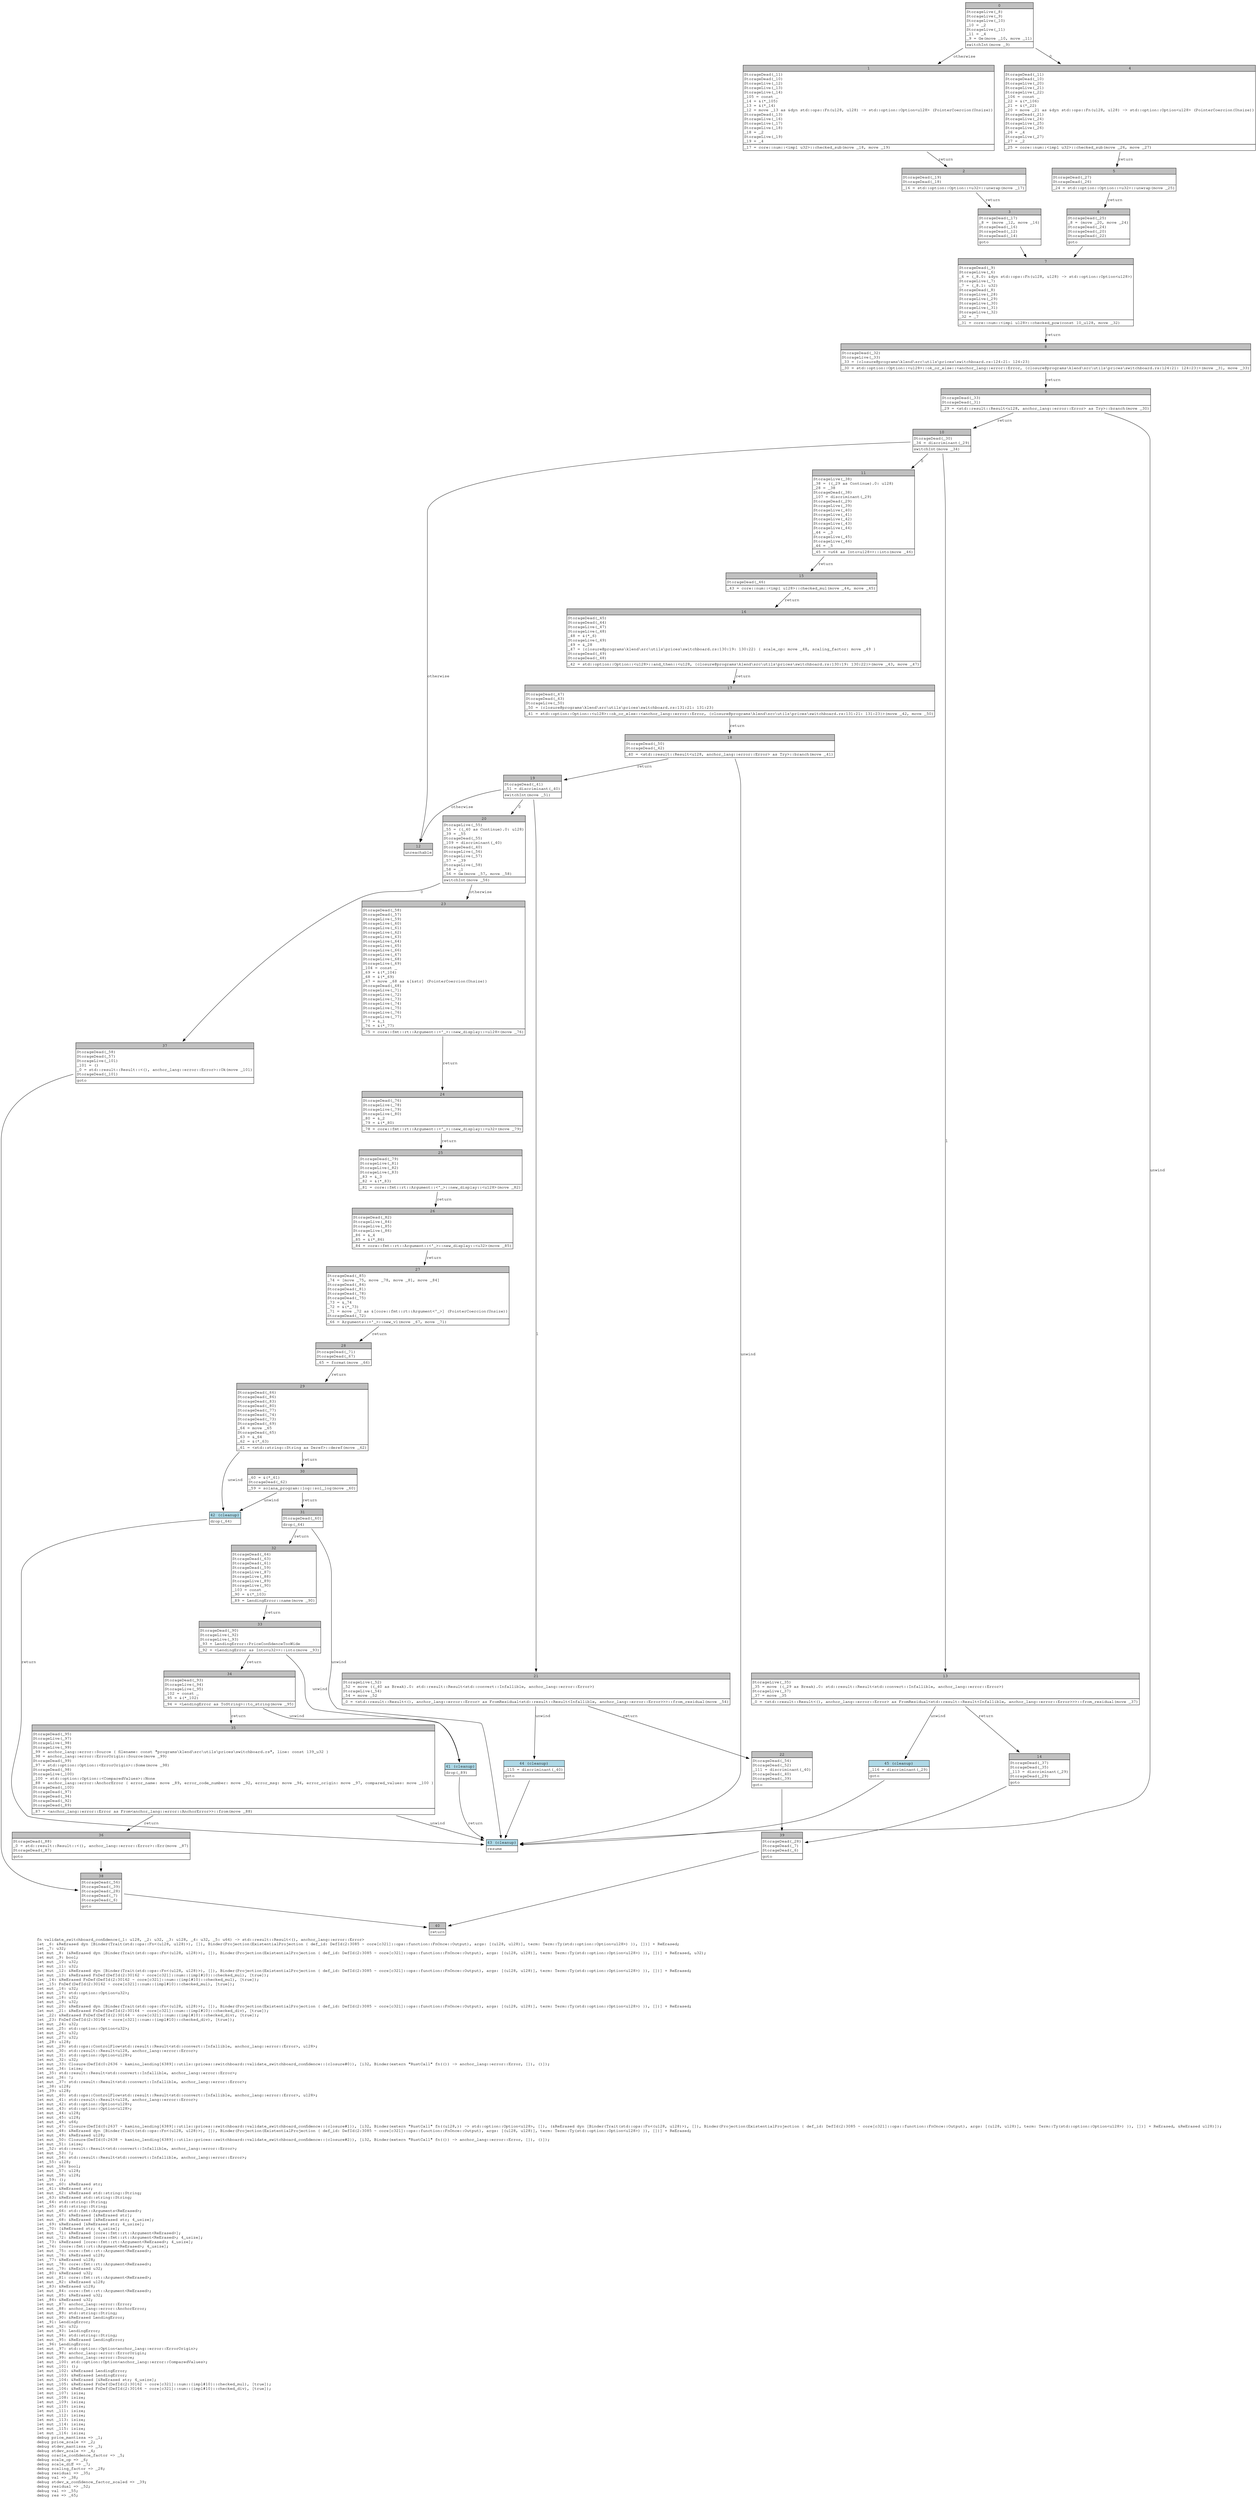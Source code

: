 digraph Mir_0_2635 {
    graph [fontname="Courier, monospace"];
    node [fontname="Courier, monospace"];
    edge [fontname="Courier, monospace"];
    label=<fn validate_switchboard_confidence(_1: u128, _2: u32, _3: u128, _4: u32, _5: u64) -&gt; std::result::Result&lt;(), anchor_lang::error::Error&gt;<br align="left"/>let _6: &amp;ReErased dyn [Binder(Trait(std::ops::Fn&lt;(u128, u128)&gt;), []), Binder(Projection(ExistentialProjection { def_id: DefId(2:3085 ~ core[c321]::ops::function::FnOnce::Output), args: [(u128, u128)], term: Term::Ty(std::option::Option&lt;u128&gt;) }), [])] + ReErased;<br align="left"/>let _7: u32;<br align="left"/>let mut _8: (&amp;ReErased dyn [Binder(Trait(std::ops::Fn&lt;(u128, u128)&gt;), []), Binder(Projection(ExistentialProjection { def_id: DefId(2:3085 ~ core[c321]::ops::function::FnOnce::Output), args: [(u128, u128)], term: Term::Ty(std::option::Option&lt;u128&gt;) }), [])] + ReErased, u32);<br align="left"/>let mut _9: bool;<br align="left"/>let mut _10: u32;<br align="left"/>let mut _11: u32;<br align="left"/>let mut _12: &amp;ReErased dyn [Binder(Trait(std::ops::Fn&lt;(u128, u128)&gt;), []), Binder(Projection(ExistentialProjection { def_id: DefId(2:3085 ~ core[c321]::ops::function::FnOnce::Output), args: [(u128, u128)], term: Term::Ty(std::option::Option&lt;u128&gt;) }), [])] + ReErased;<br align="left"/>let mut _13: &amp;ReErased FnDef(DefId(2:30162 ~ core[c321]::num::{impl#10}::checked_mul), [true]);<br align="left"/>let _14: &amp;ReErased FnDef(DefId(2:30162 ~ core[c321]::num::{impl#10}::checked_mul), [true]);<br align="left"/>let _15: FnDef(DefId(2:30162 ~ core[c321]::num::{impl#10}::checked_mul), [true]);<br align="left"/>let mut _16: u32;<br align="left"/>let mut _17: std::option::Option&lt;u32&gt;;<br align="left"/>let mut _18: u32;<br align="left"/>let mut _19: u32;<br align="left"/>let mut _20: &amp;ReErased dyn [Binder(Trait(std::ops::Fn&lt;(u128, u128)&gt;), []), Binder(Projection(ExistentialProjection { def_id: DefId(2:3085 ~ core[c321]::ops::function::FnOnce::Output), args: [(u128, u128)], term: Term::Ty(std::option::Option&lt;u128&gt;) }), [])] + ReErased;<br align="left"/>let mut _21: &amp;ReErased FnDef(DefId(2:30164 ~ core[c321]::num::{impl#10}::checked_div), [true]);<br align="left"/>let _22: &amp;ReErased FnDef(DefId(2:30164 ~ core[c321]::num::{impl#10}::checked_div), [true]);<br align="left"/>let _23: FnDef(DefId(2:30164 ~ core[c321]::num::{impl#10}::checked_div), [true]);<br align="left"/>let mut _24: u32;<br align="left"/>let mut _25: std::option::Option&lt;u32&gt;;<br align="left"/>let mut _26: u32;<br align="left"/>let mut _27: u32;<br align="left"/>let _28: u128;<br align="left"/>let mut _29: std::ops::ControlFlow&lt;std::result::Result&lt;std::convert::Infallible, anchor_lang::error::Error&gt;, u128&gt;;<br align="left"/>let mut _30: std::result::Result&lt;u128, anchor_lang::error::Error&gt;;<br align="left"/>let mut _31: std::option::Option&lt;u128&gt;;<br align="left"/>let mut _32: u32;<br align="left"/>let mut _33: Closure(DefId(0:2636 ~ kamino_lending[6389]::utils::prices::switchboard::validate_switchboard_confidence::{closure#0}), [i32, Binder(extern &quot;RustCall&quot; fn(()) -&gt; anchor_lang::error::Error, []), ()]);<br align="left"/>let mut _34: isize;<br align="left"/>let _35: std::result::Result&lt;std::convert::Infallible, anchor_lang::error::Error&gt;;<br align="left"/>let mut _36: !;<br align="left"/>let mut _37: std::result::Result&lt;std::convert::Infallible, anchor_lang::error::Error&gt;;<br align="left"/>let _38: u128;<br align="left"/>let _39: u128;<br align="left"/>let mut _40: std::ops::ControlFlow&lt;std::result::Result&lt;std::convert::Infallible, anchor_lang::error::Error&gt;, u128&gt;;<br align="left"/>let mut _41: std::result::Result&lt;u128, anchor_lang::error::Error&gt;;<br align="left"/>let mut _42: std::option::Option&lt;u128&gt;;<br align="left"/>let mut _43: std::option::Option&lt;u128&gt;;<br align="left"/>let mut _44: u128;<br align="left"/>let mut _45: u128;<br align="left"/>let mut _46: u64;<br align="left"/>let mut _47: Closure(DefId(0:2637 ~ kamino_lending[6389]::utils::prices::switchboard::validate_switchboard_confidence::{closure#1}), [i32, Binder(extern &quot;RustCall&quot; fn((u128,)) -&gt; std::option::Option&lt;u128&gt;, []), (&amp;ReErased dyn [Binder(Trait(std::ops::Fn&lt;(u128, u128)&gt;), []), Binder(Projection(ExistentialProjection { def_id: DefId(2:3085 ~ core[c321]::ops::function::FnOnce::Output), args: [(u128, u128)], term: Term::Ty(std::option::Option&lt;u128&gt;) }), [])] + ReErased, &amp;ReErased u128)]);<br align="left"/>let mut _48: &amp;ReErased dyn [Binder(Trait(std::ops::Fn&lt;(u128, u128)&gt;), []), Binder(Projection(ExistentialProjection { def_id: DefId(2:3085 ~ core[c321]::ops::function::FnOnce::Output), args: [(u128, u128)], term: Term::Ty(std::option::Option&lt;u128&gt;) }), [])] + ReErased;<br align="left"/>let mut _49: &amp;ReErased u128;<br align="left"/>let mut _50: Closure(DefId(0:2638 ~ kamino_lending[6389]::utils::prices::switchboard::validate_switchboard_confidence::{closure#2}), [i32, Binder(extern &quot;RustCall&quot; fn(()) -&gt; anchor_lang::error::Error, []), ()]);<br align="left"/>let mut _51: isize;<br align="left"/>let _52: std::result::Result&lt;std::convert::Infallible, anchor_lang::error::Error&gt;;<br align="left"/>let mut _53: !;<br align="left"/>let mut _54: std::result::Result&lt;std::convert::Infallible, anchor_lang::error::Error&gt;;<br align="left"/>let _55: u128;<br align="left"/>let mut _56: bool;<br align="left"/>let mut _57: u128;<br align="left"/>let mut _58: u128;<br align="left"/>let _59: ();<br align="left"/>let mut _60: &amp;ReErased str;<br align="left"/>let _61: &amp;ReErased str;<br align="left"/>let mut _62: &amp;ReErased std::string::String;<br align="left"/>let _63: &amp;ReErased std::string::String;<br align="left"/>let _64: std::string::String;<br align="left"/>let _65: std::string::String;<br align="left"/>let mut _66: std::fmt::Arguments&lt;ReErased&gt;;<br align="left"/>let mut _67: &amp;ReErased [&amp;ReErased str];<br align="left"/>let mut _68: &amp;ReErased [&amp;ReErased str; 4_usize];<br align="left"/>let _69: &amp;ReErased [&amp;ReErased str; 4_usize];<br align="left"/>let _70: [&amp;ReErased str; 4_usize];<br align="left"/>let mut _71: &amp;ReErased [core::fmt::rt::Argument&lt;ReErased&gt;];<br align="left"/>let mut _72: &amp;ReErased [core::fmt::rt::Argument&lt;ReErased&gt;; 4_usize];<br align="left"/>let _73: &amp;ReErased [core::fmt::rt::Argument&lt;ReErased&gt;; 4_usize];<br align="left"/>let _74: [core::fmt::rt::Argument&lt;ReErased&gt;; 4_usize];<br align="left"/>let mut _75: core::fmt::rt::Argument&lt;ReErased&gt;;<br align="left"/>let mut _76: &amp;ReErased u128;<br align="left"/>let _77: &amp;ReErased u128;<br align="left"/>let mut _78: core::fmt::rt::Argument&lt;ReErased&gt;;<br align="left"/>let mut _79: &amp;ReErased u32;<br align="left"/>let _80: &amp;ReErased u32;<br align="left"/>let mut _81: core::fmt::rt::Argument&lt;ReErased&gt;;<br align="left"/>let mut _82: &amp;ReErased u128;<br align="left"/>let _83: &amp;ReErased u128;<br align="left"/>let mut _84: core::fmt::rt::Argument&lt;ReErased&gt;;<br align="left"/>let mut _85: &amp;ReErased u32;<br align="left"/>let _86: &amp;ReErased u32;<br align="left"/>let mut _87: anchor_lang::error::Error;<br align="left"/>let mut _88: anchor_lang::error::AnchorError;<br align="left"/>let mut _89: std::string::String;<br align="left"/>let mut _90: &amp;ReErased LendingError;<br align="left"/>let _91: LendingError;<br align="left"/>let mut _92: u32;<br align="left"/>let mut _93: LendingError;<br align="left"/>let mut _94: std::string::String;<br align="left"/>let mut _95: &amp;ReErased LendingError;<br align="left"/>let _96: LendingError;<br align="left"/>let mut _97: std::option::Option&lt;anchor_lang::error::ErrorOrigin&gt;;<br align="left"/>let mut _98: anchor_lang::error::ErrorOrigin;<br align="left"/>let mut _99: anchor_lang::error::Source;<br align="left"/>let mut _100: std::option::Option&lt;anchor_lang::error::ComparedValues&gt;;<br align="left"/>let mut _101: ();<br align="left"/>let mut _102: &amp;ReErased LendingError;<br align="left"/>let mut _103: &amp;ReErased LendingError;<br align="left"/>let mut _104: &amp;ReErased [&amp;ReErased str; 4_usize];<br align="left"/>let mut _105: &amp;ReErased FnDef(DefId(2:30162 ~ core[c321]::num::{impl#10}::checked_mul), [true]);<br align="left"/>let mut _106: &amp;ReErased FnDef(DefId(2:30164 ~ core[c321]::num::{impl#10}::checked_div), [true]);<br align="left"/>let mut _107: isize;<br align="left"/>let mut _108: isize;<br align="left"/>let mut _109: isize;<br align="left"/>let mut _110: isize;<br align="left"/>let mut _111: isize;<br align="left"/>let mut _112: isize;<br align="left"/>let mut _113: isize;<br align="left"/>let mut _114: isize;<br align="left"/>let mut _115: isize;<br align="left"/>let mut _116: isize;<br align="left"/>debug price_mantissa =&gt; _1;<br align="left"/>debug price_scale =&gt; _2;<br align="left"/>debug stdev_mantissa =&gt; _3;<br align="left"/>debug stdev_scale =&gt; _4;<br align="left"/>debug oracle_confidence_factor =&gt; _5;<br align="left"/>debug scale_op =&gt; _6;<br align="left"/>debug scale_diff =&gt; _7;<br align="left"/>debug scaling_factor =&gt; _28;<br align="left"/>debug residual =&gt; _35;<br align="left"/>debug val =&gt; _38;<br align="left"/>debug stdev_x_confidence_factor_scaled =&gt; _39;<br align="left"/>debug residual =&gt; _52;<br align="left"/>debug val =&gt; _55;<br align="left"/>debug res =&gt; _65;<br align="left"/>>;
    bb0__0_2635 [shape="none", label=<<table border="0" cellborder="1" cellspacing="0"><tr><td bgcolor="gray" align="center" colspan="1">0</td></tr><tr><td align="left" balign="left">StorageLive(_8)<br/>StorageLive(_9)<br/>StorageLive(_10)<br/>_10 = _2<br/>StorageLive(_11)<br/>_11 = _4<br/>_9 = Ge(move _10, move _11)<br/></td></tr><tr><td align="left">switchInt(move _9)</td></tr></table>>];
    bb1__0_2635 [shape="none", label=<<table border="0" cellborder="1" cellspacing="0"><tr><td bgcolor="gray" align="center" colspan="1">1</td></tr><tr><td align="left" balign="left">StorageDead(_11)<br/>StorageDead(_10)<br/>StorageLive(_12)<br/>StorageLive(_13)<br/>StorageLive(_14)<br/>_105 = const _<br/>_14 = &amp;(*_105)<br/>_13 = &amp;(*_14)<br/>_12 = move _13 as &amp;dyn std::ops::Fn(u128, u128) -&gt; std::option::Option&lt;u128&gt; (PointerCoercion(Unsize))<br/>StorageDead(_13)<br/>StorageLive(_16)<br/>StorageLive(_17)<br/>StorageLive(_18)<br/>_18 = _2<br/>StorageLive(_19)<br/>_19 = _4<br/></td></tr><tr><td align="left">_17 = core::num::&lt;impl u32&gt;::checked_sub(move _18, move _19)</td></tr></table>>];
    bb2__0_2635 [shape="none", label=<<table border="0" cellborder="1" cellspacing="0"><tr><td bgcolor="gray" align="center" colspan="1">2</td></tr><tr><td align="left" balign="left">StorageDead(_19)<br/>StorageDead(_18)<br/></td></tr><tr><td align="left">_16 = std::option::Option::&lt;u32&gt;::unwrap(move _17)</td></tr></table>>];
    bb3__0_2635 [shape="none", label=<<table border="0" cellborder="1" cellspacing="0"><tr><td bgcolor="gray" align="center" colspan="1">3</td></tr><tr><td align="left" balign="left">StorageDead(_17)<br/>_8 = (move _12, move _16)<br/>StorageDead(_16)<br/>StorageDead(_12)<br/>StorageDead(_14)<br/></td></tr><tr><td align="left">goto</td></tr></table>>];
    bb4__0_2635 [shape="none", label=<<table border="0" cellborder="1" cellspacing="0"><tr><td bgcolor="gray" align="center" colspan="1">4</td></tr><tr><td align="left" balign="left">StorageDead(_11)<br/>StorageDead(_10)<br/>StorageLive(_20)<br/>StorageLive(_21)<br/>StorageLive(_22)<br/>_106 = const _<br/>_22 = &amp;(*_106)<br/>_21 = &amp;(*_22)<br/>_20 = move _21 as &amp;dyn std::ops::Fn(u128, u128) -&gt; std::option::Option&lt;u128&gt; (PointerCoercion(Unsize))<br/>StorageDead(_21)<br/>StorageLive(_24)<br/>StorageLive(_25)<br/>StorageLive(_26)<br/>_26 = _4<br/>StorageLive(_27)<br/>_27 = _2<br/></td></tr><tr><td align="left">_25 = core::num::&lt;impl u32&gt;::checked_sub(move _26, move _27)</td></tr></table>>];
    bb5__0_2635 [shape="none", label=<<table border="0" cellborder="1" cellspacing="0"><tr><td bgcolor="gray" align="center" colspan="1">5</td></tr><tr><td align="left" balign="left">StorageDead(_27)<br/>StorageDead(_26)<br/></td></tr><tr><td align="left">_24 = std::option::Option::&lt;u32&gt;::unwrap(move _25)</td></tr></table>>];
    bb6__0_2635 [shape="none", label=<<table border="0" cellborder="1" cellspacing="0"><tr><td bgcolor="gray" align="center" colspan="1">6</td></tr><tr><td align="left" balign="left">StorageDead(_25)<br/>_8 = (move _20, move _24)<br/>StorageDead(_24)<br/>StorageDead(_20)<br/>StorageDead(_22)<br/></td></tr><tr><td align="left">goto</td></tr></table>>];
    bb7__0_2635 [shape="none", label=<<table border="0" cellborder="1" cellspacing="0"><tr><td bgcolor="gray" align="center" colspan="1">7</td></tr><tr><td align="left" balign="left">StorageDead(_9)<br/>StorageLive(_6)<br/>_6 = (_8.0: &amp;dyn std::ops::Fn(u128, u128) -&gt; std::option::Option&lt;u128&gt;)<br/>StorageLive(_7)<br/>_7 = (_8.1: u32)<br/>StorageDead(_8)<br/>StorageLive(_28)<br/>StorageLive(_29)<br/>StorageLive(_30)<br/>StorageLive(_31)<br/>StorageLive(_32)<br/>_32 = _7<br/></td></tr><tr><td align="left">_31 = core::num::&lt;impl u128&gt;::checked_pow(const 10_u128, move _32)</td></tr></table>>];
    bb8__0_2635 [shape="none", label=<<table border="0" cellborder="1" cellspacing="0"><tr><td bgcolor="gray" align="center" colspan="1">8</td></tr><tr><td align="left" balign="left">StorageDead(_32)<br/>StorageLive(_33)<br/>_33 = {closure@programs\klend\src\utils\prices\switchboard.rs:124:21: 124:23}<br/></td></tr><tr><td align="left">_30 = std::option::Option::&lt;u128&gt;::ok_or_else::&lt;anchor_lang::error::Error, {closure@programs\klend\src\utils\prices\switchboard.rs:124:21: 124:23}&gt;(move _31, move _33)</td></tr></table>>];
    bb9__0_2635 [shape="none", label=<<table border="0" cellborder="1" cellspacing="0"><tr><td bgcolor="gray" align="center" colspan="1">9</td></tr><tr><td align="left" balign="left">StorageDead(_33)<br/>StorageDead(_31)<br/></td></tr><tr><td align="left">_29 = &lt;std::result::Result&lt;u128, anchor_lang::error::Error&gt; as Try&gt;::branch(move _30)</td></tr></table>>];
    bb10__0_2635 [shape="none", label=<<table border="0" cellborder="1" cellspacing="0"><tr><td bgcolor="gray" align="center" colspan="1">10</td></tr><tr><td align="left" balign="left">StorageDead(_30)<br/>_34 = discriminant(_29)<br/></td></tr><tr><td align="left">switchInt(move _34)</td></tr></table>>];
    bb11__0_2635 [shape="none", label=<<table border="0" cellborder="1" cellspacing="0"><tr><td bgcolor="gray" align="center" colspan="1">11</td></tr><tr><td align="left" balign="left">StorageLive(_38)<br/>_38 = ((_29 as Continue).0: u128)<br/>_28 = _38<br/>StorageDead(_38)<br/>_107 = discriminant(_29)<br/>StorageDead(_29)<br/>StorageLive(_39)<br/>StorageLive(_40)<br/>StorageLive(_41)<br/>StorageLive(_42)<br/>StorageLive(_43)<br/>StorageLive(_44)<br/>_44 = _3<br/>StorageLive(_45)<br/>StorageLive(_46)<br/>_46 = _5<br/></td></tr><tr><td align="left">_45 = &lt;u64 as Into&lt;u128&gt;&gt;::into(move _46)</td></tr></table>>];
    bb12__0_2635 [shape="none", label=<<table border="0" cellborder="1" cellspacing="0"><tr><td bgcolor="gray" align="center" colspan="1">12</td></tr><tr><td align="left">unreachable</td></tr></table>>];
    bb13__0_2635 [shape="none", label=<<table border="0" cellborder="1" cellspacing="0"><tr><td bgcolor="gray" align="center" colspan="1">13</td></tr><tr><td align="left" balign="left">StorageLive(_35)<br/>_35 = move ((_29 as Break).0: std::result::Result&lt;std::convert::Infallible, anchor_lang::error::Error&gt;)<br/>StorageLive(_37)<br/>_37 = move _35<br/></td></tr><tr><td align="left">_0 = &lt;std::result::Result&lt;(), anchor_lang::error::Error&gt; as FromResidual&lt;std::result::Result&lt;Infallible, anchor_lang::error::Error&gt;&gt;&gt;::from_residual(move _37)</td></tr></table>>];
    bb14__0_2635 [shape="none", label=<<table border="0" cellborder="1" cellspacing="0"><tr><td bgcolor="gray" align="center" colspan="1">14</td></tr><tr><td align="left" balign="left">StorageDead(_37)<br/>StorageDead(_35)<br/>_113 = discriminant(_29)<br/>StorageDead(_29)<br/></td></tr><tr><td align="left">goto</td></tr></table>>];
    bb15__0_2635 [shape="none", label=<<table border="0" cellborder="1" cellspacing="0"><tr><td bgcolor="gray" align="center" colspan="1">15</td></tr><tr><td align="left" balign="left">StorageDead(_46)<br/></td></tr><tr><td align="left">_43 = core::num::&lt;impl u128&gt;::checked_mul(move _44, move _45)</td></tr></table>>];
    bb16__0_2635 [shape="none", label=<<table border="0" cellborder="1" cellspacing="0"><tr><td bgcolor="gray" align="center" colspan="1">16</td></tr><tr><td align="left" balign="left">StorageDead(_45)<br/>StorageDead(_44)<br/>StorageLive(_47)<br/>StorageLive(_48)<br/>_48 = &amp;(*_6)<br/>StorageLive(_49)<br/>_49 = &amp;_28<br/>_47 = {closure@programs\klend\src\utils\prices\switchboard.rs:130:19: 130:22} { scale_op: move _48, scaling_factor: move _49 }<br/>StorageDead(_49)<br/>StorageDead(_48)<br/></td></tr><tr><td align="left">_42 = std::option::Option::&lt;u128&gt;::and_then::&lt;u128, {closure@programs\klend\src\utils\prices\switchboard.rs:130:19: 130:22}&gt;(move _43, move _47)</td></tr></table>>];
    bb17__0_2635 [shape="none", label=<<table border="0" cellborder="1" cellspacing="0"><tr><td bgcolor="gray" align="center" colspan="1">17</td></tr><tr><td align="left" balign="left">StorageDead(_47)<br/>StorageDead(_43)<br/>StorageLive(_50)<br/>_50 = {closure@programs\klend\src\utils\prices\switchboard.rs:131:21: 131:23}<br/></td></tr><tr><td align="left">_41 = std::option::Option::&lt;u128&gt;::ok_or_else::&lt;anchor_lang::error::Error, {closure@programs\klend\src\utils\prices\switchboard.rs:131:21: 131:23}&gt;(move _42, move _50)</td></tr></table>>];
    bb18__0_2635 [shape="none", label=<<table border="0" cellborder="1" cellspacing="0"><tr><td bgcolor="gray" align="center" colspan="1">18</td></tr><tr><td align="left" balign="left">StorageDead(_50)<br/>StorageDead(_42)<br/></td></tr><tr><td align="left">_40 = &lt;std::result::Result&lt;u128, anchor_lang::error::Error&gt; as Try&gt;::branch(move _41)</td></tr></table>>];
    bb19__0_2635 [shape="none", label=<<table border="0" cellborder="1" cellspacing="0"><tr><td bgcolor="gray" align="center" colspan="1">19</td></tr><tr><td align="left" balign="left">StorageDead(_41)<br/>_51 = discriminant(_40)<br/></td></tr><tr><td align="left">switchInt(move _51)</td></tr></table>>];
    bb20__0_2635 [shape="none", label=<<table border="0" cellborder="1" cellspacing="0"><tr><td bgcolor="gray" align="center" colspan="1">20</td></tr><tr><td align="left" balign="left">StorageLive(_55)<br/>_55 = ((_40 as Continue).0: u128)<br/>_39 = _55<br/>StorageDead(_55)<br/>_109 = discriminant(_40)<br/>StorageDead(_40)<br/>StorageLive(_56)<br/>StorageLive(_57)<br/>_57 = _39<br/>StorageLive(_58)<br/>_58 = _1<br/>_56 = Ge(move _57, move _58)<br/></td></tr><tr><td align="left">switchInt(move _56)</td></tr></table>>];
    bb21__0_2635 [shape="none", label=<<table border="0" cellborder="1" cellspacing="0"><tr><td bgcolor="gray" align="center" colspan="1">21</td></tr><tr><td align="left" balign="left">StorageLive(_52)<br/>_52 = move ((_40 as Break).0: std::result::Result&lt;std::convert::Infallible, anchor_lang::error::Error&gt;)<br/>StorageLive(_54)<br/>_54 = move _52<br/></td></tr><tr><td align="left">_0 = &lt;std::result::Result&lt;(), anchor_lang::error::Error&gt; as FromResidual&lt;std::result::Result&lt;Infallible, anchor_lang::error::Error&gt;&gt;&gt;::from_residual(move _54)</td></tr></table>>];
    bb22__0_2635 [shape="none", label=<<table border="0" cellborder="1" cellspacing="0"><tr><td bgcolor="gray" align="center" colspan="1">22</td></tr><tr><td align="left" balign="left">StorageDead(_54)<br/>StorageDead(_52)<br/>_111 = discriminant(_40)<br/>StorageDead(_40)<br/>StorageDead(_39)<br/></td></tr><tr><td align="left">goto</td></tr></table>>];
    bb23__0_2635 [shape="none", label=<<table border="0" cellborder="1" cellspacing="0"><tr><td bgcolor="gray" align="center" colspan="1">23</td></tr><tr><td align="left" balign="left">StorageDead(_58)<br/>StorageDead(_57)<br/>StorageLive(_59)<br/>StorageLive(_60)<br/>StorageLive(_61)<br/>StorageLive(_62)<br/>StorageLive(_63)<br/>StorageLive(_64)<br/>StorageLive(_65)<br/>StorageLive(_66)<br/>StorageLive(_67)<br/>StorageLive(_68)<br/>StorageLive(_69)<br/>_104 = const _<br/>_69 = &amp;(*_104)<br/>_68 = &amp;(*_69)<br/>_67 = move _68 as &amp;[&amp;str] (PointerCoercion(Unsize))<br/>StorageDead(_68)<br/>StorageLive(_71)<br/>StorageLive(_72)<br/>StorageLive(_73)<br/>StorageLive(_74)<br/>StorageLive(_75)<br/>StorageLive(_76)<br/>StorageLive(_77)<br/>_77 = &amp;_1<br/>_76 = &amp;(*_77)<br/></td></tr><tr><td align="left">_75 = core::fmt::rt::Argument::&lt;'_&gt;::new_display::&lt;u128&gt;(move _76)</td></tr></table>>];
    bb24__0_2635 [shape="none", label=<<table border="0" cellborder="1" cellspacing="0"><tr><td bgcolor="gray" align="center" colspan="1">24</td></tr><tr><td align="left" balign="left">StorageDead(_76)<br/>StorageLive(_78)<br/>StorageLive(_79)<br/>StorageLive(_80)<br/>_80 = &amp;_2<br/>_79 = &amp;(*_80)<br/></td></tr><tr><td align="left">_78 = core::fmt::rt::Argument::&lt;'_&gt;::new_display::&lt;u32&gt;(move _79)</td></tr></table>>];
    bb25__0_2635 [shape="none", label=<<table border="0" cellborder="1" cellspacing="0"><tr><td bgcolor="gray" align="center" colspan="1">25</td></tr><tr><td align="left" balign="left">StorageDead(_79)<br/>StorageLive(_81)<br/>StorageLive(_82)<br/>StorageLive(_83)<br/>_83 = &amp;_3<br/>_82 = &amp;(*_83)<br/></td></tr><tr><td align="left">_81 = core::fmt::rt::Argument::&lt;'_&gt;::new_display::&lt;u128&gt;(move _82)</td></tr></table>>];
    bb26__0_2635 [shape="none", label=<<table border="0" cellborder="1" cellspacing="0"><tr><td bgcolor="gray" align="center" colspan="1">26</td></tr><tr><td align="left" balign="left">StorageDead(_82)<br/>StorageLive(_84)<br/>StorageLive(_85)<br/>StorageLive(_86)<br/>_86 = &amp;_4<br/>_85 = &amp;(*_86)<br/></td></tr><tr><td align="left">_84 = core::fmt::rt::Argument::&lt;'_&gt;::new_display::&lt;u32&gt;(move _85)</td></tr></table>>];
    bb27__0_2635 [shape="none", label=<<table border="0" cellborder="1" cellspacing="0"><tr><td bgcolor="gray" align="center" colspan="1">27</td></tr><tr><td align="left" balign="left">StorageDead(_85)<br/>_74 = [move _75, move _78, move _81, move _84]<br/>StorageDead(_84)<br/>StorageDead(_81)<br/>StorageDead(_78)<br/>StorageDead(_75)<br/>_73 = &amp;_74<br/>_72 = &amp;(*_73)<br/>_71 = move _72 as &amp;[core::fmt::rt::Argument&lt;'_&gt;] (PointerCoercion(Unsize))<br/>StorageDead(_72)<br/></td></tr><tr><td align="left">_66 = Arguments::&lt;'_&gt;::new_v1(move _67, move _71)</td></tr></table>>];
    bb28__0_2635 [shape="none", label=<<table border="0" cellborder="1" cellspacing="0"><tr><td bgcolor="gray" align="center" colspan="1">28</td></tr><tr><td align="left" balign="left">StorageDead(_71)<br/>StorageDead(_67)<br/></td></tr><tr><td align="left">_65 = format(move _66)</td></tr></table>>];
    bb29__0_2635 [shape="none", label=<<table border="0" cellborder="1" cellspacing="0"><tr><td bgcolor="gray" align="center" colspan="1">29</td></tr><tr><td align="left" balign="left">StorageDead(_66)<br/>StorageDead(_86)<br/>StorageDead(_83)<br/>StorageDead(_80)<br/>StorageDead(_77)<br/>StorageDead(_74)<br/>StorageDead(_73)<br/>StorageDead(_69)<br/>_64 = move _65<br/>StorageDead(_65)<br/>_63 = &amp;_64<br/>_62 = &amp;(*_63)<br/></td></tr><tr><td align="left">_61 = &lt;std::string::String as Deref&gt;::deref(move _62)</td></tr></table>>];
    bb30__0_2635 [shape="none", label=<<table border="0" cellborder="1" cellspacing="0"><tr><td bgcolor="gray" align="center" colspan="1">30</td></tr><tr><td align="left" balign="left">_60 = &amp;(*_61)<br/>StorageDead(_62)<br/></td></tr><tr><td align="left">_59 = solana_program::log::sol_log(move _60)</td></tr></table>>];
    bb31__0_2635 [shape="none", label=<<table border="0" cellborder="1" cellspacing="0"><tr><td bgcolor="gray" align="center" colspan="1">31</td></tr><tr><td align="left" balign="left">StorageDead(_60)<br/></td></tr><tr><td align="left">drop(_64)</td></tr></table>>];
    bb32__0_2635 [shape="none", label=<<table border="0" cellborder="1" cellspacing="0"><tr><td bgcolor="gray" align="center" colspan="1">32</td></tr><tr><td align="left" balign="left">StorageDead(_64)<br/>StorageDead(_63)<br/>StorageDead(_61)<br/>StorageDead(_59)<br/>StorageLive(_87)<br/>StorageLive(_88)<br/>StorageLive(_89)<br/>StorageLive(_90)<br/>_103 = const _<br/>_90 = &amp;(*_103)<br/></td></tr><tr><td align="left">_89 = LendingError::name(move _90)</td></tr></table>>];
    bb33__0_2635 [shape="none", label=<<table border="0" cellborder="1" cellspacing="0"><tr><td bgcolor="gray" align="center" colspan="1">33</td></tr><tr><td align="left" balign="left">StorageDead(_90)<br/>StorageLive(_92)<br/>StorageLive(_93)<br/>_93 = LendingError::PriceConfidenceTooWide<br/></td></tr><tr><td align="left">_92 = &lt;LendingError as Into&lt;u32&gt;&gt;::into(move _93)</td></tr></table>>];
    bb34__0_2635 [shape="none", label=<<table border="0" cellborder="1" cellspacing="0"><tr><td bgcolor="gray" align="center" colspan="1">34</td></tr><tr><td align="left" balign="left">StorageDead(_93)<br/>StorageLive(_94)<br/>StorageLive(_95)<br/>_102 = const _<br/>_95 = &amp;(*_102)<br/></td></tr><tr><td align="left">_94 = &lt;LendingError as ToString&gt;::to_string(move _95)</td></tr></table>>];
    bb35__0_2635 [shape="none", label=<<table border="0" cellborder="1" cellspacing="0"><tr><td bgcolor="gray" align="center" colspan="1">35</td></tr><tr><td align="left" balign="left">StorageDead(_95)<br/>StorageLive(_97)<br/>StorageLive(_98)<br/>StorageLive(_99)<br/>_99 = anchor_lang::error::Source { filename: const &quot;programs\\klend\\src\\utils\\prices\\switchboard.rs&quot;, line: const 139_u32 }<br/>_98 = anchor_lang::error::ErrorOrigin::Source(move _99)<br/>StorageDead(_99)<br/>_97 = std::option::Option::&lt;ErrorOrigin&gt;::Some(move _98)<br/>StorageDead(_98)<br/>StorageLive(_100)<br/>_100 = std::option::Option::&lt;ComparedValues&gt;::None<br/>_88 = anchor_lang::error::AnchorError { error_name: move _89, error_code_number: move _92, error_msg: move _94, error_origin: move _97, compared_values: move _100 }<br/>StorageDead(_100)<br/>StorageDead(_97)<br/>StorageDead(_94)<br/>StorageDead(_92)<br/>StorageDead(_89)<br/></td></tr><tr><td align="left">_87 = &lt;anchor_lang::error::Error as From&lt;anchor_lang::error::AnchorError&gt;&gt;::from(move _88)</td></tr></table>>];
    bb36__0_2635 [shape="none", label=<<table border="0" cellborder="1" cellspacing="0"><tr><td bgcolor="gray" align="center" colspan="1">36</td></tr><tr><td align="left" balign="left">StorageDead(_88)<br/>_0 = std::result::Result::&lt;(), anchor_lang::error::Error&gt;::Err(move _87)<br/>StorageDead(_87)<br/></td></tr><tr><td align="left">goto</td></tr></table>>];
    bb37__0_2635 [shape="none", label=<<table border="0" cellborder="1" cellspacing="0"><tr><td bgcolor="gray" align="center" colspan="1">37</td></tr><tr><td align="left" balign="left">StorageDead(_58)<br/>StorageDead(_57)<br/>StorageLive(_101)<br/>_101 = ()<br/>_0 = std::result::Result::&lt;(), anchor_lang::error::Error&gt;::Ok(move _101)<br/>StorageDead(_101)<br/></td></tr><tr><td align="left">goto</td></tr></table>>];
    bb38__0_2635 [shape="none", label=<<table border="0" cellborder="1" cellspacing="0"><tr><td bgcolor="gray" align="center" colspan="1">38</td></tr><tr><td align="left" balign="left">StorageDead(_56)<br/>StorageDead(_39)<br/>StorageDead(_28)<br/>StorageDead(_7)<br/>StorageDead(_6)<br/></td></tr><tr><td align="left">goto</td></tr></table>>];
    bb39__0_2635 [shape="none", label=<<table border="0" cellborder="1" cellspacing="0"><tr><td bgcolor="gray" align="center" colspan="1">39</td></tr><tr><td align="left" balign="left">StorageDead(_28)<br/>StorageDead(_7)<br/>StorageDead(_6)<br/></td></tr><tr><td align="left">goto</td></tr></table>>];
    bb40__0_2635 [shape="none", label=<<table border="0" cellborder="1" cellspacing="0"><tr><td bgcolor="gray" align="center" colspan="1">40</td></tr><tr><td align="left">return</td></tr></table>>];
    bb41__0_2635 [shape="none", label=<<table border="0" cellborder="1" cellspacing="0"><tr><td bgcolor="lightblue" align="center" colspan="1">41 (cleanup)</td></tr><tr><td align="left">drop(_89)</td></tr></table>>];
    bb42__0_2635 [shape="none", label=<<table border="0" cellborder="1" cellspacing="0"><tr><td bgcolor="lightblue" align="center" colspan="1">42 (cleanup)</td></tr><tr><td align="left">drop(_64)</td></tr></table>>];
    bb43__0_2635 [shape="none", label=<<table border="0" cellborder="1" cellspacing="0"><tr><td bgcolor="lightblue" align="center" colspan="1">43 (cleanup)</td></tr><tr><td align="left">resume</td></tr></table>>];
    bb44__0_2635 [shape="none", label=<<table border="0" cellborder="1" cellspacing="0"><tr><td bgcolor="lightblue" align="center" colspan="1">44 (cleanup)</td></tr><tr><td align="left" balign="left">_115 = discriminant(_40)<br/></td></tr><tr><td align="left">goto</td></tr></table>>];
    bb45__0_2635 [shape="none", label=<<table border="0" cellborder="1" cellspacing="0"><tr><td bgcolor="lightblue" align="center" colspan="1">45 (cleanup)</td></tr><tr><td align="left" balign="left">_116 = discriminant(_29)<br/></td></tr><tr><td align="left">goto</td></tr></table>>];
    bb0__0_2635 -> bb4__0_2635 [label="0"];
    bb0__0_2635 -> bb1__0_2635 [label="otherwise"];
    bb1__0_2635 -> bb2__0_2635 [label="return"];
    bb2__0_2635 -> bb3__0_2635 [label="return"];
    bb3__0_2635 -> bb7__0_2635 [label=""];
    bb4__0_2635 -> bb5__0_2635 [label="return"];
    bb5__0_2635 -> bb6__0_2635 [label="return"];
    bb6__0_2635 -> bb7__0_2635 [label=""];
    bb7__0_2635 -> bb8__0_2635 [label="return"];
    bb8__0_2635 -> bb9__0_2635 [label="return"];
    bb9__0_2635 -> bb10__0_2635 [label="return"];
    bb9__0_2635 -> bb43__0_2635 [label="unwind"];
    bb10__0_2635 -> bb11__0_2635 [label="0"];
    bb10__0_2635 -> bb13__0_2635 [label="1"];
    bb10__0_2635 -> bb12__0_2635 [label="otherwise"];
    bb11__0_2635 -> bb15__0_2635 [label="return"];
    bb13__0_2635 -> bb14__0_2635 [label="return"];
    bb13__0_2635 -> bb45__0_2635 [label="unwind"];
    bb14__0_2635 -> bb39__0_2635 [label=""];
    bb15__0_2635 -> bb16__0_2635 [label="return"];
    bb16__0_2635 -> bb17__0_2635 [label="return"];
    bb17__0_2635 -> bb18__0_2635 [label="return"];
    bb18__0_2635 -> bb19__0_2635 [label="return"];
    bb18__0_2635 -> bb43__0_2635 [label="unwind"];
    bb19__0_2635 -> bb20__0_2635 [label="0"];
    bb19__0_2635 -> bb21__0_2635 [label="1"];
    bb19__0_2635 -> bb12__0_2635 [label="otherwise"];
    bb20__0_2635 -> bb37__0_2635 [label="0"];
    bb20__0_2635 -> bb23__0_2635 [label="otherwise"];
    bb21__0_2635 -> bb22__0_2635 [label="return"];
    bb21__0_2635 -> bb44__0_2635 [label="unwind"];
    bb22__0_2635 -> bb39__0_2635 [label=""];
    bb23__0_2635 -> bb24__0_2635 [label="return"];
    bb24__0_2635 -> bb25__0_2635 [label="return"];
    bb25__0_2635 -> bb26__0_2635 [label="return"];
    bb26__0_2635 -> bb27__0_2635 [label="return"];
    bb27__0_2635 -> bb28__0_2635 [label="return"];
    bb28__0_2635 -> bb29__0_2635 [label="return"];
    bb29__0_2635 -> bb30__0_2635 [label="return"];
    bb29__0_2635 -> bb42__0_2635 [label="unwind"];
    bb30__0_2635 -> bb31__0_2635 [label="return"];
    bb30__0_2635 -> bb42__0_2635 [label="unwind"];
    bb31__0_2635 -> bb32__0_2635 [label="return"];
    bb31__0_2635 -> bb43__0_2635 [label="unwind"];
    bb32__0_2635 -> bb33__0_2635 [label="return"];
    bb33__0_2635 -> bb34__0_2635 [label="return"];
    bb33__0_2635 -> bb41__0_2635 [label="unwind"];
    bb34__0_2635 -> bb35__0_2635 [label="return"];
    bb34__0_2635 -> bb41__0_2635 [label="unwind"];
    bb35__0_2635 -> bb36__0_2635 [label="return"];
    bb35__0_2635 -> bb43__0_2635 [label="unwind"];
    bb36__0_2635 -> bb38__0_2635 [label=""];
    bb37__0_2635 -> bb38__0_2635 [label=""];
    bb38__0_2635 -> bb40__0_2635 [label=""];
    bb39__0_2635 -> bb40__0_2635 [label=""];
    bb41__0_2635 -> bb43__0_2635 [label="return"];
    bb42__0_2635 -> bb43__0_2635 [label="return"];
    bb44__0_2635 -> bb43__0_2635 [label=""];
    bb45__0_2635 -> bb43__0_2635 [label=""];
}
